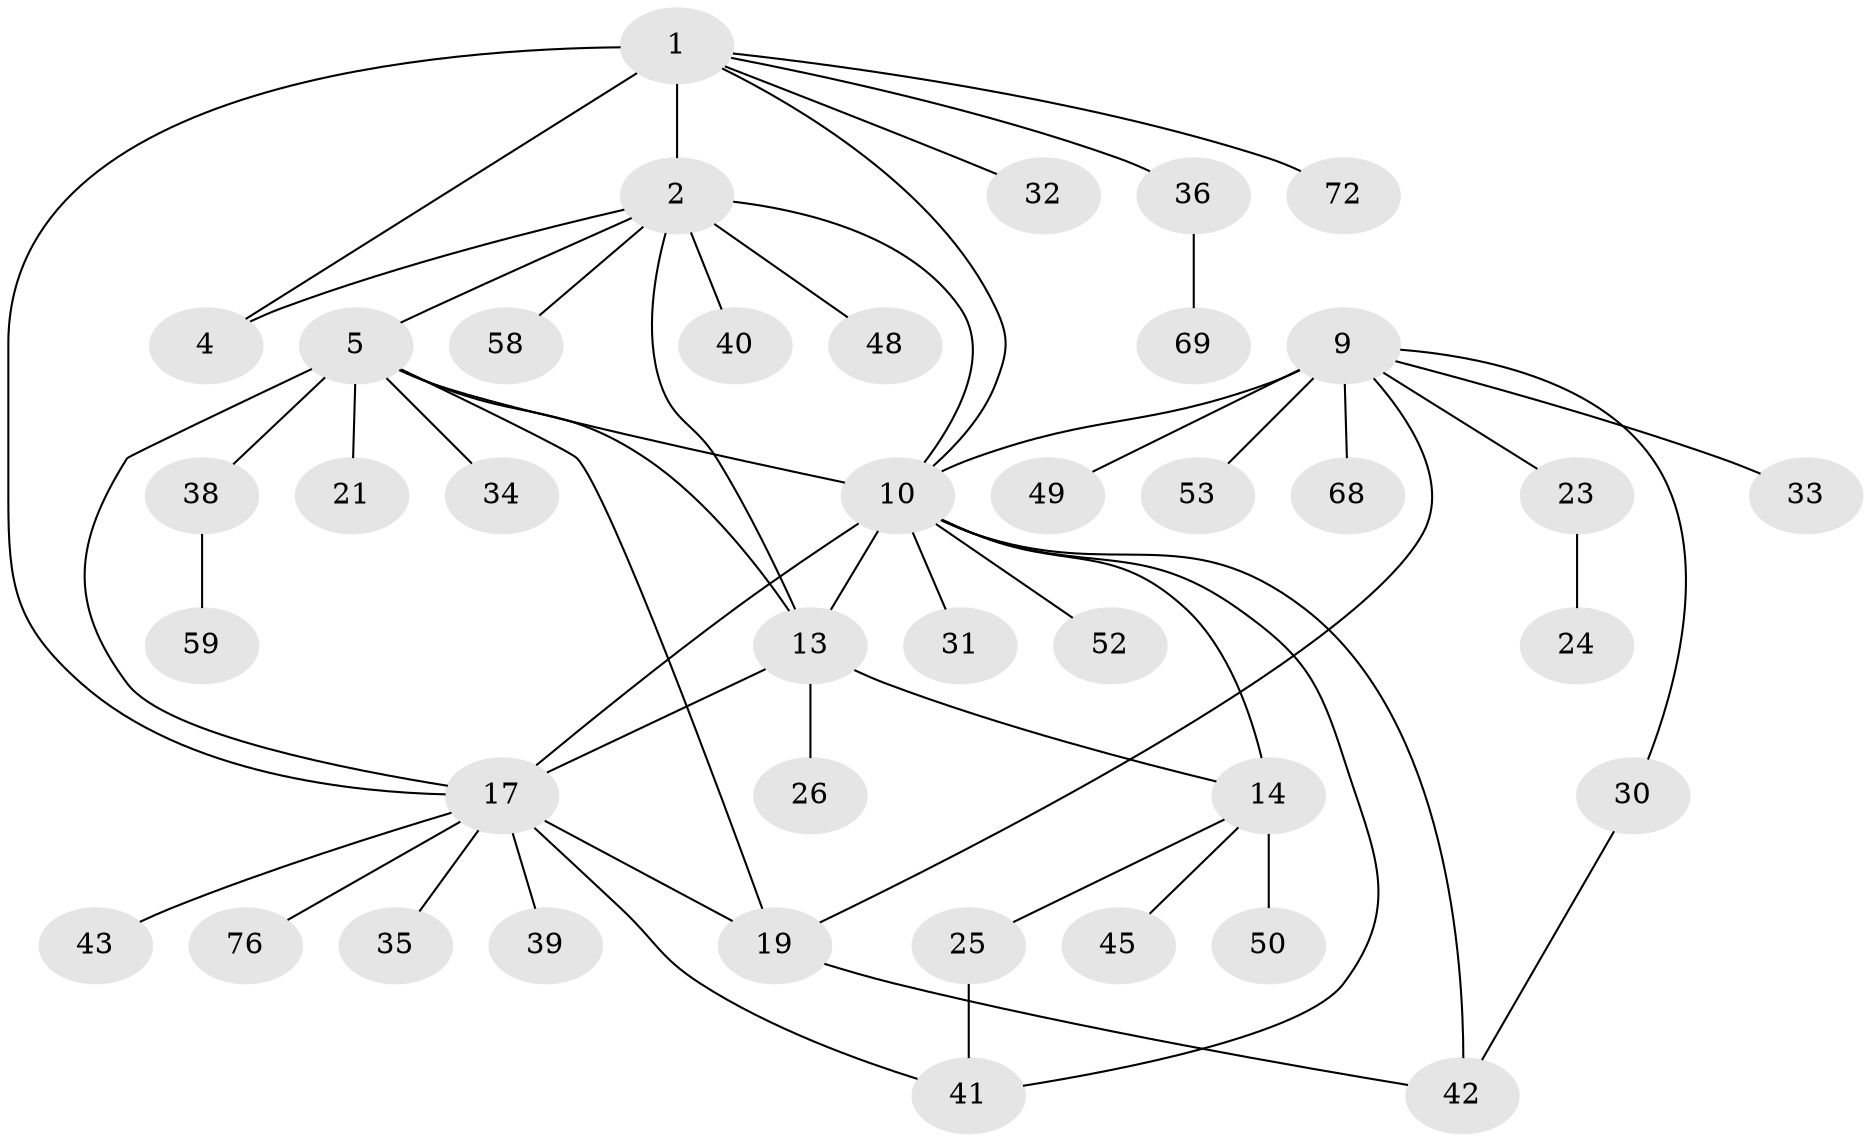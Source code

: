 // original degree distribution, {4: 0.0375, 9: 0.05, 8: 0.0375, 3: 0.0625, 6: 0.05, 5: 0.025, 7: 0.025, 11: 0.0125, 1: 0.525, 2: 0.175}
// Generated by graph-tools (version 1.1) at 2025/16/03/09/25 04:16:10]
// undirected, 40 vertices, 54 edges
graph export_dot {
graph [start="1"]
  node [color=gray90,style=filled];
  1 [super="+3"];
  2;
  4;
  5 [super="+67+55+78+62+6"];
  9 [super="+12"];
  10 [super="+15+11"];
  13 [super="+16+77"];
  14 [super="+28+56"];
  17 [super="+18+29"];
  19 [super="+22+54"];
  21;
  23;
  24;
  25;
  26;
  30;
  31;
  32 [super="+63"];
  33;
  34;
  35;
  36;
  38;
  39 [super="+44"];
  40;
  41 [super="+79"];
  42 [super="+80"];
  43;
  45;
  48;
  49;
  50 [super="+61"];
  52 [super="+70"];
  53;
  58;
  59;
  68;
  69;
  72;
  76;
  1 -- 2 [weight=2];
  1 -- 4 [weight=2];
  1 -- 72;
  1 -- 32;
  1 -- 17;
  1 -- 36;
  1 -- 10;
  2 -- 4;
  2 -- 13;
  2 -- 40;
  2 -- 48;
  2 -- 58;
  2 -- 5;
  2 -- 10;
  5 -- 19;
  5 -- 21;
  5 -- 34;
  5 -- 38;
  5 -- 17 [weight=2];
  5 -- 13;
  5 -- 10;
  9 -- 10 [weight=4];
  9 -- 33;
  9 -- 68;
  9 -- 49;
  9 -- 19;
  9 -- 53;
  9 -- 23;
  9 -- 30;
  10 -- 52;
  10 -- 13 [weight=2];
  10 -- 14;
  10 -- 17;
  10 -- 42;
  10 -- 31;
  10 -- 41;
  13 -- 14 [weight=2];
  13 -- 26;
  13 -- 17;
  14 -- 25;
  14 -- 45;
  14 -- 50;
  17 -- 19 [weight=3];
  17 -- 39;
  17 -- 76;
  17 -- 35;
  17 -- 41;
  17 -- 43;
  19 -- 42;
  23 -- 24;
  25 -- 41;
  30 -- 42;
  36 -- 69;
  38 -- 59;
}
